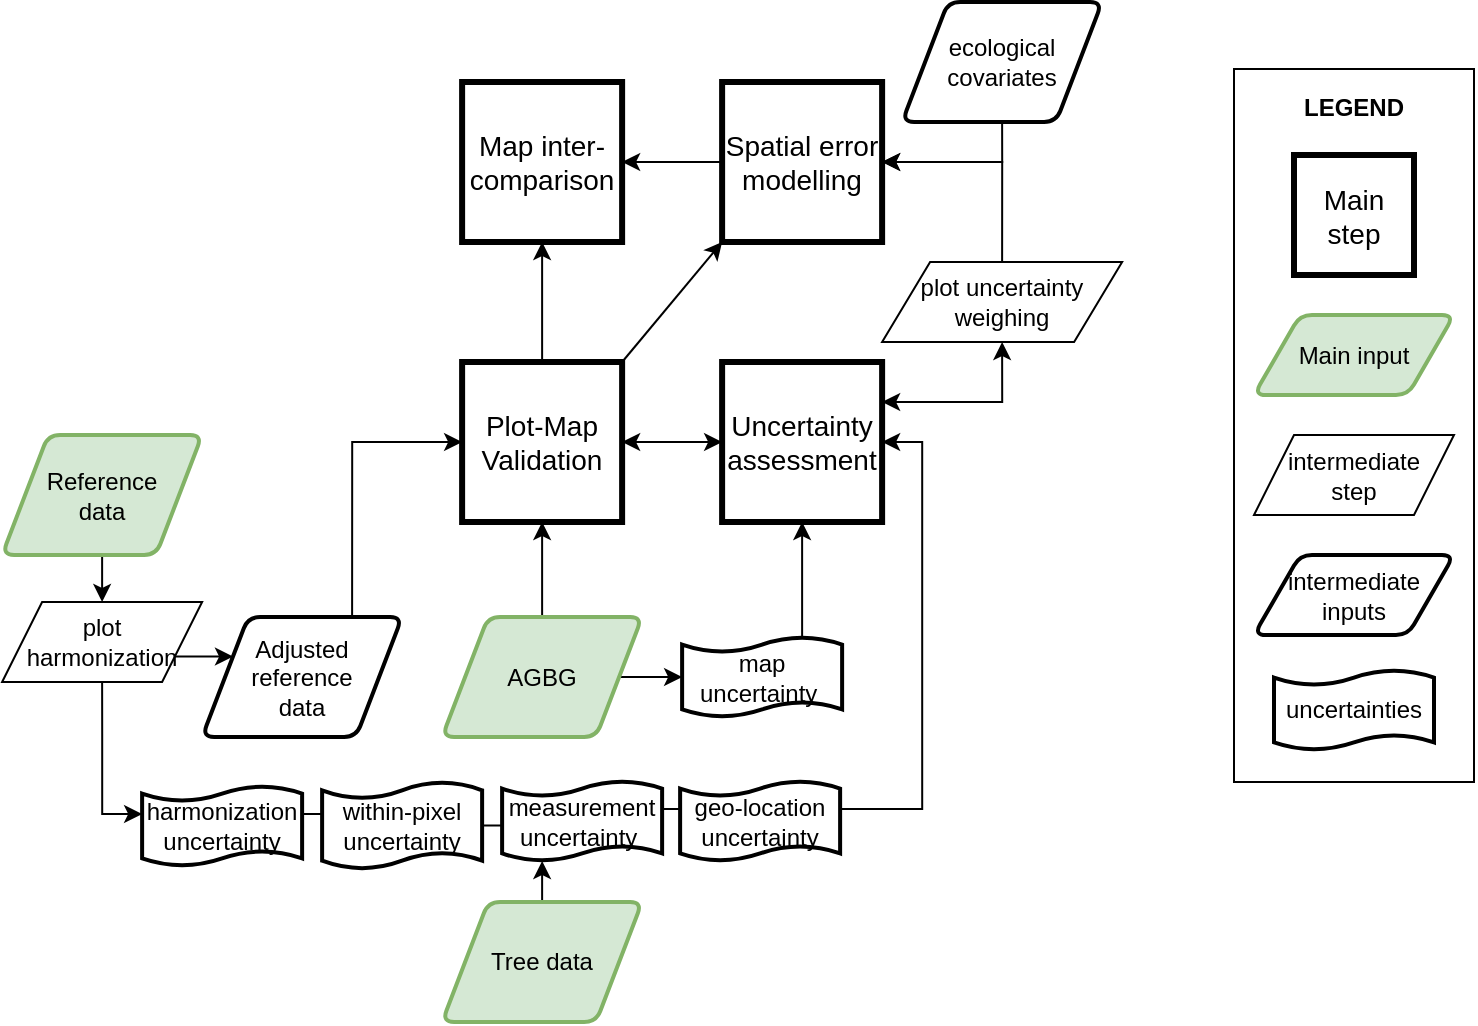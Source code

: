 <mxfile version="12.8.8" type="github">
  <diagram id="p8VwJA1MWE8HJcfDLHrL" name="Page-1">
    <mxGraphModel dx="1038" dy="568" grid="1" gridSize="10" guides="1" tooltips="1" connect="1" arrows="1" fold="1" page="1" pageScale="1" pageWidth="850" pageHeight="1100" math="0" shadow="0">
      <root>
        <mxCell id="0" />
        <mxCell id="1" parent="0" />
        <mxCell id="EsK9ZVm6cmUUKiUWDDTY-50" style="edgeStyle=orthogonalEdgeStyle;rounded=0;orthogonalLoop=1;jettySize=auto;html=1;exitX=1;exitY=0.5;exitDx=0;exitDy=0;entryX=0;entryY=0.5;entryDx=0;entryDy=0;entryPerimeter=0;startArrow=none;startFill=0;" parent="1" source="tw_gB67iHPElR90Ke5bC-48" target="EsK9ZVm6cmUUKiUWDDTY-49" edge="1">
          <mxGeometry relative="1" as="geometry" />
        </mxCell>
        <mxCell id="EsK9ZVm6cmUUKiUWDDTY-60" style="edgeStyle=orthogonalEdgeStyle;rounded=0;orthogonalLoop=1;jettySize=auto;html=1;exitX=0.5;exitY=0;exitDx=0;exitDy=0;entryX=0.5;entryY=1;entryDx=0;entryDy=0;startArrow=none;startFill=0;" parent="1" source="tw_gB67iHPElR90Ke5bC-48" target="EsK9ZVm6cmUUKiUWDDTY-21" edge="1">
          <mxGeometry relative="1" as="geometry" />
        </mxCell>
        <mxCell id="tw_gB67iHPElR90Ke5bC-48" value="AGBG" style="shape=parallelogram;html=1;strokeWidth=2;perimeter=parallelogramPerimeter;whiteSpace=wrap;rounded=1;arcSize=12;size=0.23;fillColor=#d5e8d4;strokeColor=#82b366;" parent="1" vertex="1">
          <mxGeometry x="294.06" y="327.5" width="100" height="60" as="geometry" />
        </mxCell>
        <mxCell id="EsK9ZVm6cmUUKiUWDDTY-88" style="edgeStyle=orthogonalEdgeStyle;rounded=0;orthogonalLoop=1;jettySize=auto;html=1;exitX=0.5;exitY=1;exitDx=0;exitDy=0;entryX=0.5;entryY=0;entryDx=0;entryDy=0;startArrow=none;startFill=0;endArrow=classic;endFill=1;" parent="1" source="tw_gB67iHPElR90Ke5bC-50" target="EsK9ZVm6cmUUKiUWDDTY-31" edge="1">
          <mxGeometry relative="1" as="geometry" />
        </mxCell>
        <mxCell id="tw_gB67iHPElR90Ke5bC-50" value="Reference &lt;br&gt;data" style="shape=parallelogram;html=1;strokeWidth=2;perimeter=parallelogramPerimeter;whiteSpace=wrap;rounded=1;arcSize=12;size=0.23;fillColor=#d5e8d4;strokeColor=#82b366;" parent="1" vertex="1">
          <mxGeometry x="74.06" y="236.5" width="100" height="60" as="geometry" />
        </mxCell>
        <mxCell id="EsK9ZVm6cmUUKiUWDDTY-3" style="edgeStyle=orthogonalEdgeStyle;rounded=0;orthogonalLoop=1;jettySize=auto;html=1;exitX=1;exitY=0.5;exitDx=0;exitDy=0;exitPerimeter=0;entryX=0;entryY=0.5;entryDx=0;entryDy=0;entryPerimeter=0;startArrow=classic;startFill=1;" parent="1" edge="1">
          <mxGeometry relative="1" as="geometry">
            <mxPoint x="419" y="300" as="sourcePoint" />
          </mxGeometry>
        </mxCell>
        <mxCell id="EsK9ZVm6cmUUKiUWDDTY-17" style="edgeStyle=orthogonalEdgeStyle;rounded=0;orthogonalLoop=1;jettySize=auto;html=1;exitX=0.5;exitY=0;exitDx=0;exitDy=0;exitPerimeter=0;entryX=0.5;entryY=1;entryDx=0;entryDy=0;entryPerimeter=0;startArrow=none;startFill=0;" parent="1" edge="1">
          <mxGeometry relative="1" as="geometry">
            <mxPoint x="369" y="200" as="targetPoint" />
          </mxGeometry>
        </mxCell>
        <mxCell id="EsK9ZVm6cmUUKiUWDDTY-64" style="edgeStyle=orthogonalEdgeStyle;rounded=0;orthogonalLoop=1;jettySize=auto;html=1;exitX=0.5;exitY=0;exitDx=0;exitDy=0;entryX=0.25;entryY=1;entryDx=0;entryDy=0;entryPerimeter=0;startArrow=none;startFill=0;endArrow=classic;endFill=1;" parent="1" source="EsK9ZVm6cmUUKiUWDDTY-1" target="EsK9ZVm6cmUUKiUWDDTY-47" edge="1">
          <mxGeometry relative="1" as="geometry" />
        </mxCell>
        <mxCell id="EsK9ZVm6cmUUKiUWDDTY-1" value="Tree data" style="shape=parallelogram;html=1;strokeWidth=2;perimeter=parallelogramPerimeter;whiteSpace=wrap;rounded=1;arcSize=12;size=0.23;fillColor=#d5e8d4;strokeColor=#82b366;" parent="1" vertex="1">
          <mxGeometry x="294.06" y="470" width="100" height="60" as="geometry" />
        </mxCell>
        <mxCell id="EsK9ZVm6cmUUKiUWDDTY-25" style="edgeStyle=orthogonalEdgeStyle;rounded=0;orthogonalLoop=1;jettySize=auto;html=1;exitX=0;exitY=0.5;exitDx=0;exitDy=0;entryX=1;entryY=0.5;entryDx=0;entryDy=0;startArrow=none;startFill=0;" parent="1" source="EsK9ZVm6cmUUKiUWDDTY-18" target="EsK9ZVm6cmUUKiUWDDTY-19" edge="1">
          <mxGeometry relative="1" as="geometry" />
        </mxCell>
        <mxCell id="EsK9ZVm6cmUUKiUWDDTY-18" value="&lt;span style=&quot;white-space: normal&quot;&gt;&lt;font style=&quot;font-size: 14px&quot;&gt;Spatial error modelling&lt;/font&gt;&lt;/span&gt;" style="whiteSpace=wrap;html=1;aspect=fixed;strokeWidth=3;" parent="1" vertex="1">
          <mxGeometry x="434.06" y="60" width="80" height="80" as="geometry" />
        </mxCell>
        <mxCell id="EsK9ZVm6cmUUKiUWDDTY-19" value="&lt;font style=&quot;font-size: 14px&quot;&gt;Map inter-comparison&lt;/font&gt;" style="whiteSpace=wrap;html=1;aspect=fixed;strokeWidth=3;" parent="1" vertex="1">
          <mxGeometry x="304.06" y="60" width="80" height="80" as="geometry" />
        </mxCell>
        <mxCell id="EsK9ZVm6cmUUKiUWDDTY-73" style="edgeStyle=orthogonalEdgeStyle;rounded=0;orthogonalLoop=1;jettySize=auto;html=1;exitX=1;exitY=0.25;exitDx=0;exitDy=0;entryX=0.5;entryY=1;entryDx=0;entryDy=0;startArrow=classic;startFill=1;endArrow=classic;endFill=1;" parent="1" source="EsK9ZVm6cmUUKiUWDDTY-20" target="EsK9ZVm6cmUUKiUWDDTY-69" edge="1">
          <mxGeometry relative="1" as="geometry" />
        </mxCell>
        <mxCell id="EsK9ZVm6cmUUKiUWDDTY-20" value="&lt;font style=&quot;font-size: 14px&quot;&gt;Uncertainty assessment&lt;/font&gt;" style="whiteSpace=wrap;html=1;aspect=fixed;strokeWidth=3;" parent="1" vertex="1">
          <mxGeometry x="434.06" y="200" width="80" height="80" as="geometry" />
        </mxCell>
        <mxCell id="EsK9ZVm6cmUUKiUWDDTY-23" style="edgeStyle=orthogonalEdgeStyle;rounded=0;orthogonalLoop=1;jettySize=auto;html=1;exitX=1;exitY=0.5;exitDx=0;exitDy=0;entryX=0;entryY=0.5;entryDx=0;entryDy=0;startArrow=classic;startFill=1;" parent="1" source="EsK9ZVm6cmUUKiUWDDTY-21" target="EsK9ZVm6cmUUKiUWDDTY-20" edge="1">
          <mxGeometry relative="1" as="geometry" />
        </mxCell>
        <mxCell id="EsK9ZVm6cmUUKiUWDDTY-26" style="edgeStyle=orthogonalEdgeStyle;rounded=0;orthogonalLoop=1;jettySize=auto;html=1;exitX=0.5;exitY=0;exitDx=0;exitDy=0;entryX=0.5;entryY=1;entryDx=0;entryDy=0;startArrow=none;startFill=0;" parent="1" source="EsK9ZVm6cmUUKiUWDDTY-21" target="EsK9ZVm6cmUUKiUWDDTY-19" edge="1">
          <mxGeometry relative="1" as="geometry" />
        </mxCell>
        <mxCell id="EsK9ZVm6cmUUKiUWDDTY-21" value="&lt;font style=&quot;font-size: 14px&quot;&gt;Plot-Map&lt;br&gt;Validation&lt;/font&gt;" style="whiteSpace=wrap;html=1;aspect=fixed;strokeWidth=3;" parent="1" vertex="1">
          <mxGeometry x="304.06" y="200" width="80" height="80" as="geometry" />
        </mxCell>
        <mxCell id="EsK9ZVm6cmUUKiUWDDTY-28" value="" style="endArrow=classic;html=1;entryX=0;entryY=1;entryDx=0;entryDy=0;" parent="1" target="EsK9ZVm6cmUUKiUWDDTY-18" edge="1">
          <mxGeometry width="50" height="50" relative="1" as="geometry">
            <mxPoint x="384.06" y="200" as="sourcePoint" />
            <mxPoint x="434.06" y="150" as="targetPoint" />
          </mxGeometry>
        </mxCell>
        <mxCell id="EsK9ZVm6cmUUKiUWDDTY-56" style="edgeStyle=orthogonalEdgeStyle;rounded=0;orthogonalLoop=1;jettySize=auto;html=1;exitX=0.5;exitY=1;exitDx=0;exitDy=0;entryX=0;entryY=0.35;entryDx=0;entryDy=0;entryPerimeter=0;startArrow=none;startFill=0;" parent="1" source="EsK9ZVm6cmUUKiUWDDTY-31" target="EsK9ZVm6cmUUKiUWDDTY-43" edge="1">
          <mxGeometry relative="1" as="geometry" />
        </mxCell>
        <mxCell id="EsK9ZVm6cmUUKiUWDDTY-68" style="edgeStyle=orthogonalEdgeStyle;rounded=0;orthogonalLoop=1;jettySize=auto;html=1;exitX=1;exitY=0.75;exitDx=0;exitDy=0;entryX=0;entryY=0.25;entryDx=0;entryDy=0;startArrow=none;startFill=0;endArrow=classic;endFill=1;" parent="1" source="EsK9ZVm6cmUUKiUWDDTY-31" target="EsK9ZVm6cmUUKiUWDDTY-33" edge="1">
          <mxGeometry relative="1" as="geometry" />
        </mxCell>
        <mxCell id="EsK9ZVm6cmUUKiUWDDTY-31" value="plot harmonization" style="shape=parallelogram;perimeter=parallelogramPerimeter;whiteSpace=wrap;html=1;" parent="1" vertex="1">
          <mxGeometry x="74.06" y="320" width="100" height="40" as="geometry" />
        </mxCell>
        <mxCell id="EsK9ZVm6cmUUKiUWDDTY-59" style="edgeStyle=orthogonalEdgeStyle;rounded=0;orthogonalLoop=1;jettySize=auto;html=1;exitX=0.75;exitY=0;exitDx=0;exitDy=0;entryX=0;entryY=0.5;entryDx=0;entryDy=0;startArrow=none;startFill=0;" parent="1" source="EsK9ZVm6cmUUKiUWDDTY-33" target="EsK9ZVm6cmUUKiUWDDTY-21" edge="1">
          <mxGeometry relative="1" as="geometry" />
        </mxCell>
        <mxCell id="EsK9ZVm6cmUUKiUWDDTY-33" value="Adjusted reference &lt;br&gt;data" style="shape=parallelogram;html=1;strokeWidth=2;perimeter=parallelogramPerimeter;whiteSpace=wrap;rounded=1;arcSize=12;size=0.23;" parent="1" vertex="1">
          <mxGeometry x="174.06" y="327.5" width="100" height="60" as="geometry" />
        </mxCell>
        <mxCell id="EsK9ZVm6cmUUKiUWDDTY-61" style="edgeStyle=orthogonalEdgeStyle;rounded=0;orthogonalLoop=1;jettySize=auto;html=1;exitX=1;exitY=0.35;exitDx=0;exitDy=0;exitPerimeter=0;entryX=0;entryY=0.5;entryDx=0;entryDy=0;entryPerimeter=0;startArrow=none;startFill=0;endArrow=none;endFill=0;" parent="1" source="EsK9ZVm6cmUUKiUWDDTY-43" target="EsK9ZVm6cmUUKiUWDDTY-45" edge="1">
          <mxGeometry relative="1" as="geometry" />
        </mxCell>
        <mxCell id="EsK9ZVm6cmUUKiUWDDTY-43" value="&lt;span style=&quot;white-space: normal&quot;&gt;harmonization uncertainty&lt;/span&gt;" style="shape=tape;whiteSpace=wrap;html=1;strokeWidth=2;size=0.19" parent="1" vertex="1">
          <mxGeometry x="144.06" y="412" width="80" height="40" as="geometry" />
        </mxCell>
        <mxCell id="EsK9ZVm6cmUUKiUWDDTY-62" style="edgeStyle=orthogonalEdgeStyle;rounded=0;orthogonalLoop=1;jettySize=auto;html=1;exitX=1;exitY=0.5;exitDx=0;exitDy=0;exitPerimeter=0;entryX=0;entryY=0.35;entryDx=0;entryDy=0;entryPerimeter=0;startArrow=none;startFill=0;endArrow=none;endFill=0;" parent="1" source="EsK9ZVm6cmUUKiUWDDTY-45" target="EsK9ZVm6cmUUKiUWDDTY-47" edge="1">
          <mxGeometry relative="1" as="geometry" />
        </mxCell>
        <mxCell id="EsK9ZVm6cmUUKiUWDDTY-45" value="within-pixel uncertainty" style="shape=tape;whiteSpace=wrap;html=1;strokeWidth=2;size=0.19" parent="1" vertex="1">
          <mxGeometry x="234.06" y="410" width="80" height="43.5" as="geometry" />
        </mxCell>
        <mxCell id="EsK9ZVm6cmUUKiUWDDTY-70" style="edgeStyle=orthogonalEdgeStyle;rounded=0;orthogonalLoop=1;jettySize=auto;html=1;exitX=1;exitY=0.35;exitDx=0;exitDy=0;exitPerimeter=0;entryX=1;entryY=0.5;entryDx=0;entryDy=0;startArrow=none;startFill=0;endArrow=classic;endFill=1;" parent="1" source="EsK9ZVm6cmUUKiUWDDTY-46" target="EsK9ZVm6cmUUKiUWDDTY-20" edge="1">
          <mxGeometry relative="1" as="geometry" />
        </mxCell>
        <mxCell id="EsK9ZVm6cmUUKiUWDDTY-46" value="geo-location uncertainty" style="shape=tape;whiteSpace=wrap;html=1;strokeWidth=2;size=0.19" parent="1" vertex="1">
          <mxGeometry x="413.06" y="409.5" width="80" height="40" as="geometry" />
        </mxCell>
        <mxCell id="EsK9ZVm6cmUUKiUWDDTY-63" style="edgeStyle=orthogonalEdgeStyle;rounded=0;orthogonalLoop=1;jettySize=auto;html=1;exitX=1;exitY=0.35;exitDx=0;exitDy=0;exitPerimeter=0;entryX=0;entryY=0.35;entryDx=0;entryDy=0;entryPerimeter=0;startArrow=none;startFill=0;endArrow=none;endFill=0;" parent="1" source="EsK9ZVm6cmUUKiUWDDTY-47" target="EsK9ZVm6cmUUKiUWDDTY-46" edge="1">
          <mxGeometry relative="1" as="geometry" />
        </mxCell>
        <mxCell id="EsK9ZVm6cmUUKiUWDDTY-47" value="measurement uncertainty&amp;nbsp;" style="shape=tape;whiteSpace=wrap;html=1;strokeWidth=2;size=0.19" parent="1" vertex="1">
          <mxGeometry x="324.06" y="409.5" width="80" height="40" as="geometry" />
        </mxCell>
        <mxCell id="EsK9ZVm6cmUUKiUWDDTY-55" style="edgeStyle=orthogonalEdgeStyle;rounded=0;orthogonalLoop=1;jettySize=auto;html=1;exitX=0.75;exitY=0;exitDx=0;exitDy=0;exitPerimeter=0;entryX=0.5;entryY=1;entryDx=0;entryDy=0;startArrow=none;startFill=0;" parent="1" source="EsK9ZVm6cmUUKiUWDDTY-49" target="EsK9ZVm6cmUUKiUWDDTY-20" edge="1">
          <mxGeometry relative="1" as="geometry" />
        </mxCell>
        <mxCell id="EsK9ZVm6cmUUKiUWDDTY-49" value="map uncertainty&amp;nbsp;" style="shape=tape;whiteSpace=wrap;html=1;strokeWidth=2;size=0.19" parent="1" vertex="1">
          <mxGeometry x="414.06" y="337.5" width="80" height="40" as="geometry" />
        </mxCell>
        <mxCell id="EsK9ZVm6cmUUKiUWDDTY-74" style="edgeStyle=orthogonalEdgeStyle;rounded=0;orthogonalLoop=1;jettySize=auto;html=1;exitX=0.5;exitY=0;exitDx=0;exitDy=0;entryX=1;entryY=0.5;entryDx=0;entryDy=0;startArrow=none;startFill=0;endArrow=classic;endFill=1;" parent="1" source="EsK9ZVm6cmUUKiUWDDTY-69" target="EsK9ZVm6cmUUKiUWDDTY-18" edge="1">
          <mxGeometry relative="1" as="geometry" />
        </mxCell>
        <mxCell id="EsK9ZVm6cmUUKiUWDDTY-69" value="plot uncertainty weighing" style="shape=parallelogram;perimeter=parallelogramPerimeter;whiteSpace=wrap;html=1;" parent="1" vertex="1">
          <mxGeometry x="514.06" y="150" width="120" height="40" as="geometry" />
        </mxCell>
        <mxCell id="EsK9ZVm6cmUUKiUWDDTY-75" style="edgeStyle=orthogonalEdgeStyle;rounded=0;orthogonalLoop=1;jettySize=auto;html=1;exitX=0.5;exitY=1;exitDx=0;exitDy=0;entryX=1;entryY=0.5;entryDx=0;entryDy=0;startArrow=none;startFill=0;endArrow=classic;endFill=1;" parent="1" source="EsK9ZVm6cmUUKiUWDDTY-71" target="EsK9ZVm6cmUUKiUWDDTY-18" edge="1">
          <mxGeometry relative="1" as="geometry" />
        </mxCell>
        <mxCell id="EsK9ZVm6cmUUKiUWDDTY-71" value="ecological covariates" style="shape=parallelogram;html=1;strokeWidth=2;perimeter=parallelogramPerimeter;whiteSpace=wrap;rounded=1;arcSize=12;size=0.23;" parent="1" vertex="1">
          <mxGeometry x="524.06" y="20" width="100" height="60" as="geometry" />
        </mxCell>
        <mxCell id="EsK9ZVm6cmUUKiUWDDTY-78" value="Main input" style="shape=parallelogram;html=1;strokeWidth=2;perimeter=parallelogramPerimeter;whiteSpace=wrap;rounded=1;arcSize=12;size=0.23;fillColor=#d5e8d4;strokeColor=#82b366;" parent="1" vertex="1">
          <mxGeometry x="700" y="176.5" width="100" height="40" as="geometry" />
        </mxCell>
        <mxCell id="EsK9ZVm6cmUUKiUWDDTY-79" value="intermediate &lt;br&gt;step" style="shape=parallelogram;perimeter=parallelogramPerimeter;whiteSpace=wrap;html=1;" parent="1" vertex="1">
          <mxGeometry x="700" y="236.5" width="100" height="40" as="geometry" />
        </mxCell>
        <mxCell id="EsK9ZVm6cmUUKiUWDDTY-80" value="&lt;span style=&quot;font-size: 14px&quot;&gt;Main step&lt;/span&gt;" style="whiteSpace=wrap;html=1;aspect=fixed;strokeWidth=3;" parent="1" vertex="1">
          <mxGeometry x="720" y="96.5" width="60" height="60" as="geometry" />
        </mxCell>
        <mxCell id="EsK9ZVm6cmUUKiUWDDTY-81" value="uncertainties" style="shape=tape;whiteSpace=wrap;html=1;strokeWidth=2;size=0.19" parent="1" vertex="1">
          <mxGeometry x="710" y="354" width="80" height="40" as="geometry" />
        </mxCell>
        <mxCell id="EsK9ZVm6cmUUKiUWDDTY-82" value="intermediate inputs" style="shape=parallelogram;html=1;strokeWidth=2;perimeter=parallelogramPerimeter;whiteSpace=wrap;rounded=1;arcSize=12;size=0.23;" parent="1" vertex="1">
          <mxGeometry x="700" y="296.5" width="100" height="40" as="geometry" />
        </mxCell>
        <mxCell id="EsK9ZVm6cmUUKiUWDDTY-86" value="&lt;b&gt;LEGEND&lt;/b&gt;" style="text;html=1;strokeColor=none;fillColor=none;align=center;verticalAlign=middle;whiteSpace=wrap;rounded=0;" parent="1" vertex="1">
          <mxGeometry x="730" y="63" width="40" height="20" as="geometry" />
        </mxCell>
        <mxCell id="EsK9ZVm6cmUUKiUWDDTY-87" value="" style="rounded=0;whiteSpace=wrap;html=1;strokeWidth=1;fillColor=none;" parent="1" vertex="1">
          <mxGeometry x="690" y="53.5" width="120" height="356.5" as="geometry" />
        </mxCell>
      </root>
    </mxGraphModel>
  </diagram>
</mxfile>
